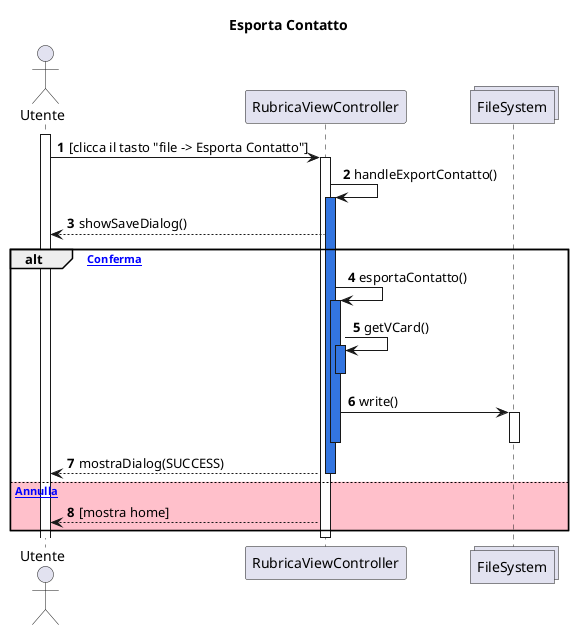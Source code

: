 @startuml EsportaContatto
    title Esporta Contatto
    autonumber

    actor Utente 
    participant RubricaViewController
    collections FileSystem 

    activate Utente
    Utente->RubricaViewController:[clicca il tasto "file -> Esporta Contatto"]
    activate RubricaViewController
    RubricaViewController -> RubricaViewController : handleExportContatto()
    activate RubricaViewController #3375E0
    RubricaViewController --> Utente : showSaveDialog()
    alt [Conferma]
      RubricaViewController -> RubricaViewController : esportaContatto()
      activate RubricaViewController #3375E0
      RubricaViewController -> RubricaViewController : getVCard()
      activate RubricaViewController #3375E0
      deactivate RubricaViewController
        RubricaViewController -> FileSystem : write()
        activate FileSystem
        deactivate FileSystem
        deactivate RubricaViewController
        RubricaViewController --> Utente : mostraDialog(SUCCESS)
        deactivate RubricaViewController

    else #pink [Annulla]
      RubricaViewController --> Utente : [mostra home]
    end
    deactivate RubricaViewController 
@enduml
